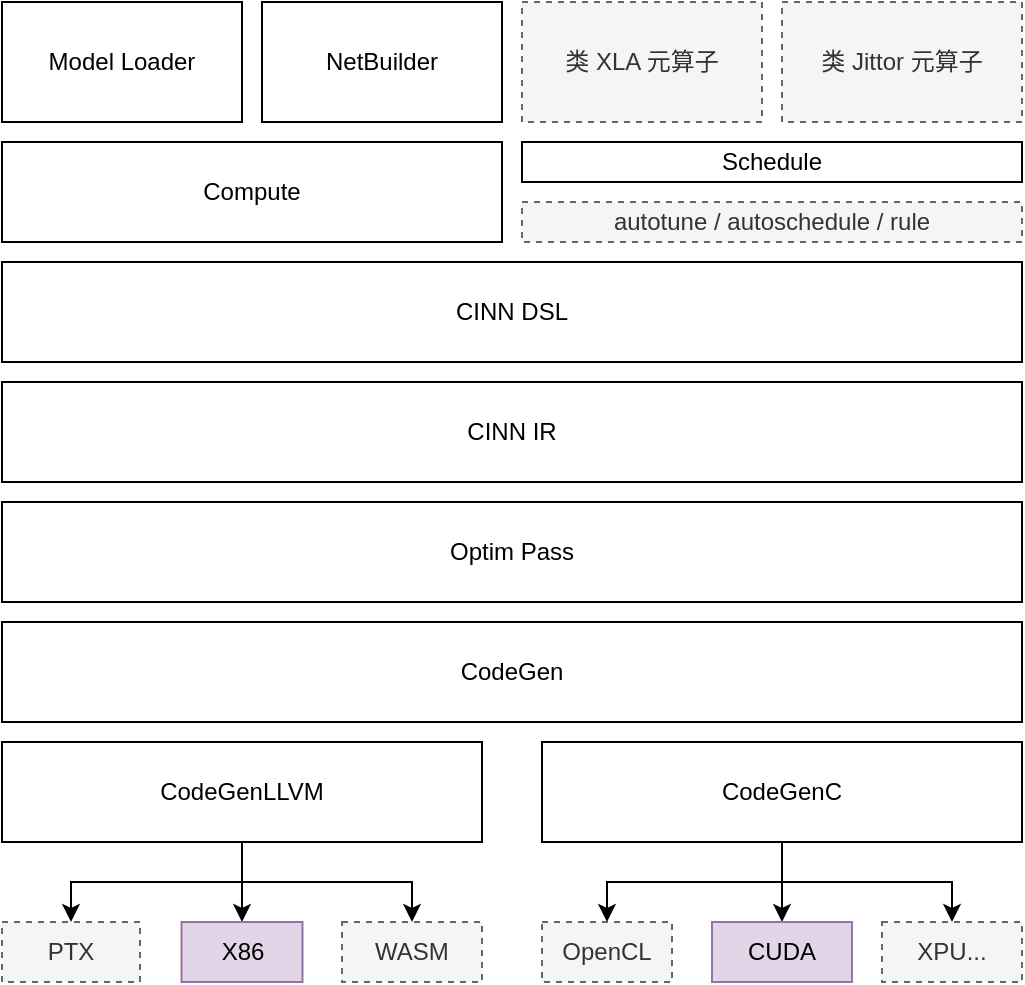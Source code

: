 <mxfile version="14.9.3" type="github">
  <diagram id="ng7lbXxeQi9tBq1vQwLF" name="Page-1">
    <mxGraphModel dx="1426" dy="768" grid="1" gridSize="10" guides="1" tooltips="1" connect="1" arrows="1" fold="1" page="1" pageScale="1" pageWidth="827" pageHeight="1169" math="0" shadow="0">
      <root>
        <mxCell id="0" />
        <mxCell id="1" parent="0" />
        <mxCell id="_LhLr6tckOiOOBS0e2qD-1" value="Model Loader" style="rounded=0;whiteSpace=wrap;html=1;" vertex="1" parent="1">
          <mxGeometry x="80" y="120" width="120" height="60" as="geometry" />
        </mxCell>
        <mxCell id="_LhLr6tckOiOOBS0e2qD-2" value="NetBuilder" style="rounded=0;whiteSpace=wrap;html=1;" vertex="1" parent="1">
          <mxGeometry x="210" y="120" width="120" height="60" as="geometry" />
        </mxCell>
        <mxCell id="_LhLr6tckOiOOBS0e2qD-3" value="类 XLA 元算子" style="rounded=0;whiteSpace=wrap;html=1;dashed=1;fillColor=#f5f5f5;strokeColor=#666666;fontColor=#333333;" vertex="1" parent="1">
          <mxGeometry x="340" y="120" width="120" height="60" as="geometry" />
        </mxCell>
        <mxCell id="_LhLr6tckOiOOBS0e2qD-4" value="类 Jittor 元算子" style="rounded=0;whiteSpace=wrap;html=1;dashed=1;fillColor=#f5f5f5;strokeColor=#666666;fontColor=#333333;" vertex="1" parent="1">
          <mxGeometry x="470" y="120" width="120" height="60" as="geometry" />
        </mxCell>
        <mxCell id="_LhLr6tckOiOOBS0e2qD-5" value="Compute" style="rounded=0;whiteSpace=wrap;html=1;" vertex="1" parent="1">
          <mxGeometry x="80" y="190" width="250" height="50" as="geometry" />
        </mxCell>
        <mxCell id="_LhLr6tckOiOOBS0e2qD-6" value="Schedule" style="rounded=0;whiteSpace=wrap;html=1;" vertex="1" parent="1">
          <mxGeometry x="340" y="190" width="250" height="20" as="geometry" />
        </mxCell>
        <mxCell id="_LhLr6tckOiOOBS0e2qD-8" value="CINN DSL" style="rounded=0;whiteSpace=wrap;html=1;" vertex="1" parent="1">
          <mxGeometry x="80" y="250" width="510" height="50" as="geometry" />
        </mxCell>
        <mxCell id="_LhLr6tckOiOOBS0e2qD-9" value="CINN IR" style="rounded=0;whiteSpace=wrap;html=1;" vertex="1" parent="1">
          <mxGeometry x="80" y="310" width="510" height="50" as="geometry" />
        </mxCell>
        <mxCell id="_LhLr6tckOiOOBS0e2qD-10" value="CodeGen" style="rounded=0;whiteSpace=wrap;html=1;" vertex="1" parent="1">
          <mxGeometry x="80" y="430" width="510" height="50" as="geometry" />
        </mxCell>
        <mxCell id="_LhLr6tckOiOOBS0e2qD-11" value="Optim Pass" style="rounded=0;whiteSpace=wrap;html=1;" vertex="1" parent="1">
          <mxGeometry x="80" y="370" width="510" height="50" as="geometry" />
        </mxCell>
        <mxCell id="_LhLr6tckOiOOBS0e2qD-20" style="edgeStyle=orthogonalEdgeStyle;rounded=0;orthogonalLoop=1;jettySize=auto;html=1;exitX=0.5;exitY=1;exitDx=0;exitDy=0;entryX=0.5;entryY=0;entryDx=0;entryDy=0;" edge="1" parent="1" source="_LhLr6tckOiOOBS0e2qD-12" target="_LhLr6tckOiOOBS0e2qD-15">
          <mxGeometry relative="1" as="geometry" />
        </mxCell>
        <mxCell id="_LhLr6tckOiOOBS0e2qD-21" style="edgeStyle=orthogonalEdgeStyle;rounded=0;orthogonalLoop=1;jettySize=auto;html=1;exitX=0.5;exitY=1;exitDx=0;exitDy=0;" edge="1" parent="1" source="_LhLr6tckOiOOBS0e2qD-12" target="_LhLr6tckOiOOBS0e2qD-16">
          <mxGeometry relative="1" as="geometry" />
        </mxCell>
        <mxCell id="_LhLr6tckOiOOBS0e2qD-22" style="edgeStyle=orthogonalEdgeStyle;rounded=0;orthogonalLoop=1;jettySize=auto;html=1;exitX=0.5;exitY=1;exitDx=0;exitDy=0;entryX=0.5;entryY=0;entryDx=0;entryDy=0;" edge="1" parent="1" source="_LhLr6tckOiOOBS0e2qD-12" target="_LhLr6tckOiOOBS0e2qD-17">
          <mxGeometry relative="1" as="geometry" />
        </mxCell>
        <mxCell id="_LhLr6tckOiOOBS0e2qD-12" value="CodeGenLLVM" style="rounded=0;whiteSpace=wrap;html=1;" vertex="1" parent="1">
          <mxGeometry x="80" y="490" width="240" height="50" as="geometry" />
        </mxCell>
        <mxCell id="_LhLr6tckOiOOBS0e2qD-23" style="edgeStyle=orthogonalEdgeStyle;rounded=0;orthogonalLoop=1;jettySize=auto;html=1;exitX=0.5;exitY=1;exitDx=0;exitDy=0;entryX=0.5;entryY=0;entryDx=0;entryDy=0;" edge="1" parent="1" source="_LhLr6tckOiOOBS0e2qD-13" target="_LhLr6tckOiOOBS0e2qD-14">
          <mxGeometry relative="1" as="geometry" />
        </mxCell>
        <mxCell id="_LhLr6tckOiOOBS0e2qD-24" style="edgeStyle=orthogonalEdgeStyle;rounded=0;orthogonalLoop=1;jettySize=auto;html=1;exitX=0.5;exitY=1;exitDx=0;exitDy=0;entryX=0.5;entryY=0;entryDx=0;entryDy=0;" edge="1" parent="1" source="_LhLr6tckOiOOBS0e2qD-13" target="_LhLr6tckOiOOBS0e2qD-18">
          <mxGeometry relative="1" as="geometry" />
        </mxCell>
        <mxCell id="_LhLr6tckOiOOBS0e2qD-25" style="edgeStyle=orthogonalEdgeStyle;rounded=0;orthogonalLoop=1;jettySize=auto;html=1;exitX=0.5;exitY=1;exitDx=0;exitDy=0;entryX=0.5;entryY=0;entryDx=0;entryDy=0;" edge="1" parent="1" source="_LhLr6tckOiOOBS0e2qD-13" target="_LhLr6tckOiOOBS0e2qD-19">
          <mxGeometry relative="1" as="geometry" />
        </mxCell>
        <mxCell id="_LhLr6tckOiOOBS0e2qD-13" value="CodeGenC" style="rounded=0;whiteSpace=wrap;html=1;" vertex="1" parent="1">
          <mxGeometry x="350" y="490" width="240" height="50" as="geometry" />
        </mxCell>
        <mxCell id="_LhLr6tckOiOOBS0e2qD-14" value="CUDA" style="rounded=0;whiteSpace=wrap;html=1;fillColor=#e1d5e7;strokeColor=#9673a6;" vertex="1" parent="1">
          <mxGeometry x="435" y="580" width="70" height="30" as="geometry" />
        </mxCell>
        <mxCell id="_LhLr6tckOiOOBS0e2qD-15" value="X86" style="rounded=0;whiteSpace=wrap;html=1;fillColor=#e1d5e7;strokeColor=#9673a6;" vertex="1" parent="1">
          <mxGeometry x="169.75" y="580" width="60.5" height="30" as="geometry" />
        </mxCell>
        <mxCell id="_LhLr6tckOiOOBS0e2qD-16" value="PTX" style="rounded=0;whiteSpace=wrap;html=1;dashed=1;fillColor=#f5f5f5;strokeColor=#666666;fontColor=#333333;" vertex="1" parent="1">
          <mxGeometry x="80" y="580" width="69" height="30" as="geometry" />
        </mxCell>
        <mxCell id="_LhLr6tckOiOOBS0e2qD-17" value="WASM" style="rounded=0;whiteSpace=wrap;html=1;dashed=1;fillColor=#f5f5f5;strokeColor=#666666;fontColor=#333333;" vertex="1" parent="1">
          <mxGeometry x="250" y="580" width="70" height="30" as="geometry" />
        </mxCell>
        <mxCell id="_LhLr6tckOiOOBS0e2qD-18" value="OpenCL" style="rounded=0;whiteSpace=wrap;html=1;dashed=1;fillColor=#f5f5f5;strokeColor=#666666;fontColor=#333333;" vertex="1" parent="1">
          <mxGeometry x="350" y="580" width="65" height="30" as="geometry" />
        </mxCell>
        <mxCell id="_LhLr6tckOiOOBS0e2qD-19" value="XPU..." style="rounded=0;whiteSpace=wrap;html=1;dashed=1;fillColor=#f5f5f5;strokeColor=#666666;fontColor=#333333;" vertex="1" parent="1">
          <mxGeometry x="520" y="580" width="70" height="30" as="geometry" />
        </mxCell>
        <mxCell id="_LhLr6tckOiOOBS0e2qD-27" value="autotune / autoschedule / rule" style="rounded=0;whiteSpace=wrap;html=1;dashed=1;fillColor=#f5f5f5;strokeColor=#666666;fontColor=#333333;" vertex="1" parent="1">
          <mxGeometry x="340" y="220" width="250" height="20" as="geometry" />
        </mxCell>
      </root>
    </mxGraphModel>
  </diagram>
</mxfile>
